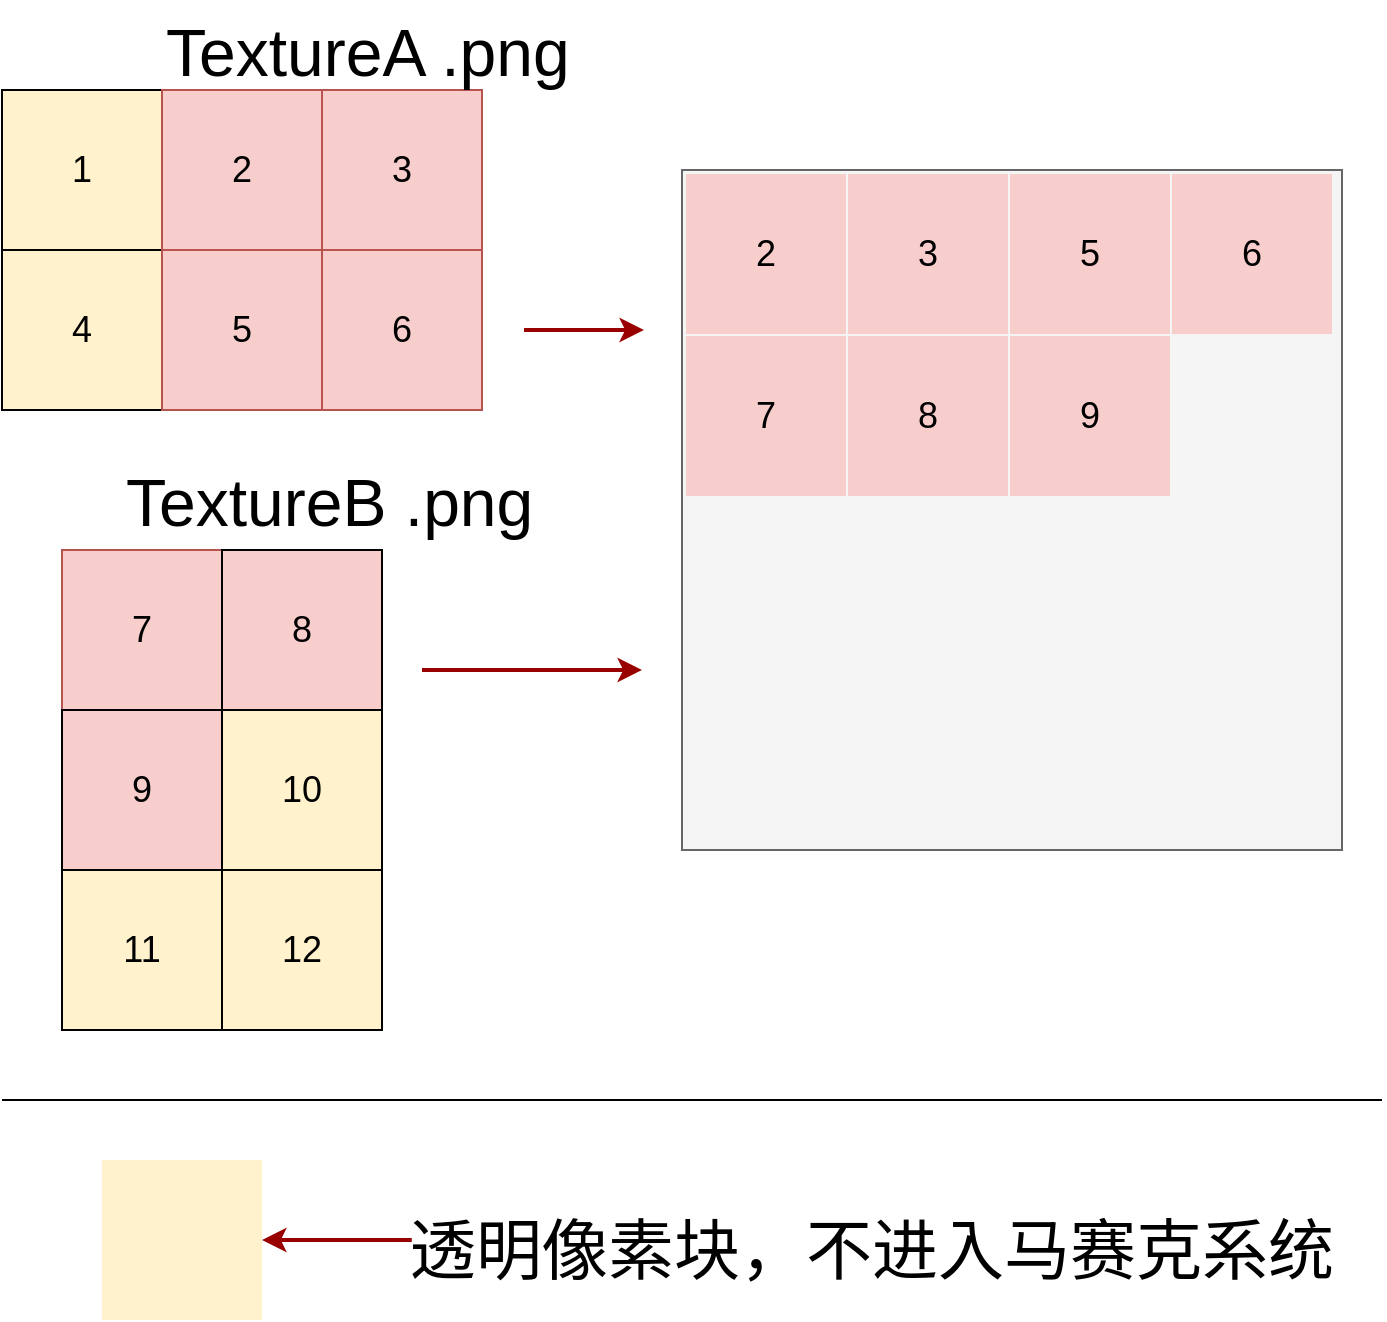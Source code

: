 <mxfile pages="1" version="11.2.7" type="github"><diagram name="Page-1" id="c7558073-3199-34d8-9f00-42111426c3f3"><mxGraphModel dx="1188" dy="831" grid="1" gridSize="10" guides="1" tooltips="1" connect="1" arrows="1" fold="1" page="1" pageScale="1" pageWidth="3300" pageHeight="4681" background="#ffffff" math="0" shadow="0"><root><mxCell id="0"/><mxCell id="1" parent="0"/><mxCell id="2bhpm8a1R3r_cmO7ZY0D-98" value="1" style="whiteSpace=wrap;html=1;aspect=fixed;fontSize=18;fillColor=#fff2cc;strokeColor=#000000;" parent="1" vertex="1"><mxGeometry x="550" y="625" width="80" height="80" as="geometry"/></mxCell><mxCell id="2bhpm8a1R3r_cmO7ZY0D-99" value="2" style="whiteSpace=wrap;html=1;aspect=fixed;fillColor=#f8cecc;strokeColor=#b85450;fontSize=18;" parent="1" vertex="1"><mxGeometry x="630" y="625" width="80" height="80" as="geometry"/></mxCell><mxCell id="2bhpm8a1R3r_cmO7ZY0D-100" value="4" style="whiteSpace=wrap;html=1;aspect=fixed;fillColor=#fff2cc;strokeColor=#000000;fontSize=18;" parent="1" vertex="1"><mxGeometry x="550" y="705" width="80" height="80" as="geometry"/></mxCell><mxCell id="2bhpm8a1R3r_cmO7ZY0D-101" value="5" style="whiteSpace=wrap;html=1;aspect=fixed;fillColor=#f8cecc;strokeColor=#b85450;fontSize=18;" parent="1" vertex="1"><mxGeometry x="630" y="705" width="80" height="80" as="geometry"/></mxCell><mxCell id="2bhpm8a1R3r_cmO7ZY0D-102" value="3" style="whiteSpace=wrap;html=1;aspect=fixed;fillColor=#f8cecc;strokeColor=#b85450;fontSize=18;" parent="1" vertex="1"><mxGeometry x="710" y="625" width="80" height="80" as="geometry"/></mxCell><mxCell id="2bhpm8a1R3r_cmO7ZY0D-103" value="6" style="whiteSpace=wrap;html=1;aspect=fixed;fillColor=#f8cecc;strokeColor=#b85450;fontSize=18;" parent="1" vertex="1"><mxGeometry x="710" y="705" width="80" height="80" as="geometry"/></mxCell><mxCell id="2bhpm8a1R3r_cmO7ZY0D-113" style="edgeStyle=none;comic=0;orthogonalLoop=1;jettySize=auto;html=1;exitX=1;exitY=0.5;exitDx=0;exitDy=0;strokeColor=#990000;strokeWidth=2;fontColor=#000000;fontSize=18;" parent="1" edge="1"><mxGeometry relative="1" as="geometry"><mxPoint x="811" y="745" as="sourcePoint"/><mxPoint x="871" y="745" as="targetPoint"/></mxGeometry></mxCell><mxCell id="2bhpm8a1R3r_cmO7ZY0D-114" value="" style="whiteSpace=wrap;html=1;fillColor=#f5f5f5;strokeColor=#666666;fontSize=18;fontColor=#333333;" parent="1" vertex="1"><mxGeometry x="890" y="665" width="330" height="340" as="geometry"/></mxCell><mxCell id="2bhpm8a1R3r_cmO7ZY0D-115" value="2" style="whiteSpace=wrap;html=1;aspect=fixed;fillColor=#f8cecc;strokeColor=none;fontSize=18;" parent="1" vertex="1"><mxGeometry x="892" y="667" width="80" height="80" as="geometry"/></mxCell><mxCell id="2bhpm8a1R3r_cmO7ZY0D-116" value="3" style="whiteSpace=wrap;html=1;aspect=fixed;fillColor=#f8cecc;strokeColor=none;fontSize=18;" parent="1" vertex="1"><mxGeometry x="973" y="667" width="80" height="80" as="geometry"/></mxCell><mxCell id="2bhpm8a1R3r_cmO7ZY0D-117" value="5" style="whiteSpace=wrap;html=1;aspect=fixed;fillColor=#f8cecc;strokeColor=none;fontSize=18;" parent="1" vertex="1"><mxGeometry x="1054" y="667" width="80" height="80" as="geometry"/></mxCell><mxCell id="2bhpm8a1R3r_cmO7ZY0D-118" value="6" style="whiteSpace=wrap;html=1;aspect=fixed;fillColor=#f8cecc;strokeColor=none;fontSize=18;" parent="1" vertex="1"><mxGeometry x="1135" y="667" width="80" height="80" as="geometry"/></mxCell><mxCell id="2bhpm8a1R3r_cmO7ZY0D-119" value="7" style="whiteSpace=wrap;html=1;aspect=fixed;fontSize=18;fillColor=#f8cecc;strokeColor=#b85450;" parent="1" vertex="1"><mxGeometry x="580" y="855" width="80" height="80" as="geometry"/></mxCell><mxCell id="2bhpm8a1R3r_cmO7ZY0D-120" value="8" style="whiteSpace=wrap;html=1;aspect=fixed;fontSize=18;fillColor=#f8cecc;strokeColor=#000000;" parent="1" vertex="1"><mxGeometry x="660" y="855" width="80" height="80" as="geometry"/></mxCell><mxCell id="2bhpm8a1R3r_cmO7ZY0D-121" value="9" style="whiteSpace=wrap;html=1;aspect=fixed;fontSize=18;fillColor=#f8cecc;strokeColor=#000000;" parent="1" vertex="1"><mxGeometry x="580" y="935" width="80" height="80" as="geometry"/></mxCell><mxCell id="2bhpm8a1R3r_cmO7ZY0D-122" value="10" style="whiteSpace=wrap;html=1;aspect=fixed;fontSize=18;fillColor=#fff2cc;strokeColor=#000000;" parent="1" vertex="1"><mxGeometry x="660" y="935" width="80" height="80" as="geometry"/></mxCell><mxCell id="2bhpm8a1R3r_cmO7ZY0D-123" value="11" style="whiteSpace=wrap;html=1;aspect=fixed;fontSize=18;fillColor=#fff2cc;strokeColor=#000000;" parent="1" vertex="1"><mxGeometry x="580" y="1015" width="80" height="80" as="geometry"/></mxCell><mxCell id="2bhpm8a1R3r_cmO7ZY0D-124" value="12" style="whiteSpace=wrap;html=1;aspect=fixed;fontSize=18;fillColor=#fff2cc;strokeColor=#000000;" parent="1" vertex="1"><mxGeometry x="660" y="1015" width="80" height="80" as="geometry"/></mxCell><mxCell id="2bhpm8a1R3r_cmO7ZY0D-125" value="7" style="whiteSpace=wrap;html=1;aspect=fixed;fontSize=18;fillColor=#f8cecc;strokeColor=none;" parent="1" vertex="1"><mxGeometry x="892" y="748" width="80" height="80" as="geometry"/></mxCell><mxCell id="2bhpm8a1R3r_cmO7ZY0D-126" value="8" style="whiteSpace=wrap;html=1;aspect=fixed;fontSize=18;fillColor=#f8cecc;strokeColor=none;" parent="1" vertex="1"><mxGeometry x="973" y="748" width="80" height="80" as="geometry"/></mxCell><mxCell id="2bhpm8a1R3r_cmO7ZY0D-127" value="9" style="whiteSpace=wrap;html=1;aspect=fixed;fontSize=18;fillColor=#f8cecc;strokeColor=none;" parent="1" vertex="1"><mxGeometry x="1054" y="748" width="80" height="80" as="geometry"/></mxCell><mxCell id="2bhpm8a1R3r_cmO7ZY0D-128" style="edgeStyle=none;comic=0;orthogonalLoop=1;jettySize=auto;html=1;exitX=1;exitY=0.5;exitDx=0;exitDy=0;strokeColor=#990000;strokeWidth=2;fontColor=#000000;fontSize=18;" parent="1" edge="1"><mxGeometry relative="1" as="geometry"><mxPoint x="760" y="915" as="sourcePoint"/><mxPoint x="870" y="915" as="targetPoint"/></mxGeometry></mxCell><mxCell id="2bhpm8a1R3r_cmO7ZY0D-129" value="&lt;font style=&quot;font-size: 33px ; font-weight: normal&quot; color=&quot;#000000&quot;&gt;TextureA .png&lt;/font&gt;" style="text;html=1;comic=1;fontStyle=1;fontColor=#FF0000;fontSize=14;" parent="1" vertex="1"><mxGeometry x="630" y="580" width="60" height="30" as="geometry"/></mxCell><mxCell id="2bhpm8a1R3r_cmO7ZY0D-130" value="&lt;font style=&quot;font-size: 33px ; font-weight: normal&quot; color=&quot;#000000&quot;&gt;TextureB .png&lt;/font&gt;" style="text;html=1;comic=1;fontStyle=1;fontColor=#FF0000;fontSize=14;" parent="1" vertex="1"><mxGeometry x="610" y="805" width="60" height="30" as="geometry"/></mxCell><mxCell id="vZJAtY6wHvziQ9_aqfvr-1" value="" style="whiteSpace=wrap;html=1;aspect=fixed;fillColor=#fff2cc;strokeColor=none;fontSize=18;" vertex="1" parent="1"><mxGeometry x="600" y="1160" width="80" height="80" as="geometry"/></mxCell><mxCell id="vZJAtY6wHvziQ9_aqfvr-2" value="&lt;font style=&quot;font-size: 33px&quot;&gt;透明像素块，不进入马赛克系统&lt;/font&gt;" style="text;html=1;resizable=0;points=[];autosize=1;align=left;verticalAlign=top;spacingTop=-4;" vertex="1" parent="1"><mxGeometry x="752" y="1183" width="480" height="20" as="geometry"/></mxCell><mxCell id="vZJAtY6wHvziQ9_aqfvr-3" style="edgeStyle=none;comic=0;orthogonalLoop=1;jettySize=auto;html=1;exitX=0.006;exitY=0.85;exitDx=0;exitDy=0;strokeColor=#990000;strokeWidth=2;fontColor=#000000;fontSize=18;entryX=1;entryY=0.5;entryDx=0;entryDy=0;exitPerimeter=0;" edge="1" parent="1" source="vZJAtY6wHvziQ9_aqfvr-2" target="vZJAtY6wHvziQ9_aqfvr-1"><mxGeometry relative="1" as="geometry"><mxPoint x="779" y="1120" as="sourcePoint"/><mxPoint x="889" y="1120" as="targetPoint"/></mxGeometry></mxCell><mxCell id="vZJAtY6wHvziQ9_aqfvr-6" value="" style="endArrow=none;html=1;" edge="1" parent="1"><mxGeometry width="50" height="50" relative="1" as="geometry"><mxPoint x="550" y="1130" as="sourcePoint"/><mxPoint x="1240" y="1130" as="targetPoint"/></mxGeometry></mxCell></root></mxGraphModel></diagram></mxfile>